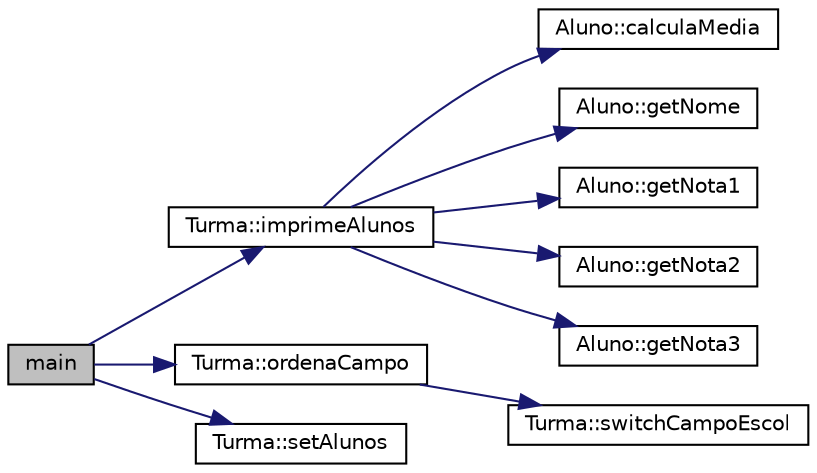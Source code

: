 digraph "main"
{
 // LATEX_PDF_SIZE
  edge [fontname="Helvetica",fontsize="10",labelfontname="Helvetica",labelfontsize="10"];
  node [fontname="Helvetica",fontsize="10",shape=record];
  rankdir="LR";
  Node1 [label="main",height=0.2,width=0.4,color="black", fillcolor="grey75", style="filled", fontcolor="black",tooltip=" "];
  Node1 -> Node2 [color="midnightblue",fontsize="10",style="solid",fontname="Helvetica"];
  Node2 [label="Turma::imprimeAlunos",height=0.2,width=0.4,color="black", fillcolor="white", style="filled",URL="$classTurma.html#a7be47708514e0051695829452f281e4b",tooltip="Método para imprimir a lista de alunos existente no objeto."];
  Node2 -> Node3 [color="midnightblue",fontsize="10",style="solid",fontname="Helvetica"];
  Node3 [label="Aluno::calculaMedia",height=0.2,width=0.4,color="black", fillcolor="white", style="filled",URL="$classAluno.html#a77cc2b053f42a30507a528f3bae2777a",tooltip="Função que calcula a média das 3 notas do aluno."];
  Node2 -> Node4 [color="midnightblue",fontsize="10",style="solid",fontname="Helvetica"];
  Node4 [label="Aluno::getNome",height=0.2,width=0.4,color="black", fillcolor="white", style="filled",URL="$classAluno.html#a3b730c10688d6f5287614676e71f3f50",tooltip=" "];
  Node2 -> Node5 [color="midnightblue",fontsize="10",style="solid",fontname="Helvetica"];
  Node5 [label="Aluno::getNota1",height=0.2,width=0.4,color="black", fillcolor="white", style="filled",URL="$classAluno.html#adf6eaf859e37dbd2f0f0797300d951f9",tooltip=" "];
  Node2 -> Node6 [color="midnightblue",fontsize="10",style="solid",fontname="Helvetica"];
  Node6 [label="Aluno::getNota2",height=0.2,width=0.4,color="black", fillcolor="white", style="filled",URL="$classAluno.html#a665638aace216293a7947fe3625ac1bb",tooltip=" "];
  Node2 -> Node7 [color="midnightblue",fontsize="10",style="solid",fontname="Helvetica"];
  Node7 [label="Aluno::getNota3",height=0.2,width=0.4,color="black", fillcolor="white", style="filled",URL="$classAluno.html#ab01be4979eaa3875240093ef36bb85f5",tooltip=" "];
  Node1 -> Node8 [color="midnightblue",fontsize="10",style="solid",fontname="Helvetica"];
  Node8 [label="Turma::ordenaCampo",height=0.2,width=0.4,color="black", fillcolor="white", style="filled",URL="$classTurma.html#a3758b00242aee9ec17a867101cb4a073",tooltip="Método para ordenar o objeto alunos de acordo com um determinado campo da classe ALuno."];
  Node8 -> Node9 [color="midnightblue",fontsize="10",style="solid",fontname="Helvetica"];
  Node9 [label="Turma::switchCampoEscol",height=0.2,width=0.4,color="black", fillcolor="white", style="filled",URL="$classTurma.html#aeca03d247789a01e6bb00bd717f27640",tooltip="Método auxiliar interno para facilitar a comparação de alunos a partir de um determinado campo."];
  Node1 -> Node10 [color="midnightblue",fontsize="10",style="solid",fontname="Helvetica"];
  Node10 [label="Turma::setAlunos",height=0.2,width=0.4,color="black", fillcolor="white", style="filled",URL="$classTurma.html#ad5b1b26e2e26aa4bd65129c953552a8d",tooltip="Método setter para o atributo alunos."];
}
